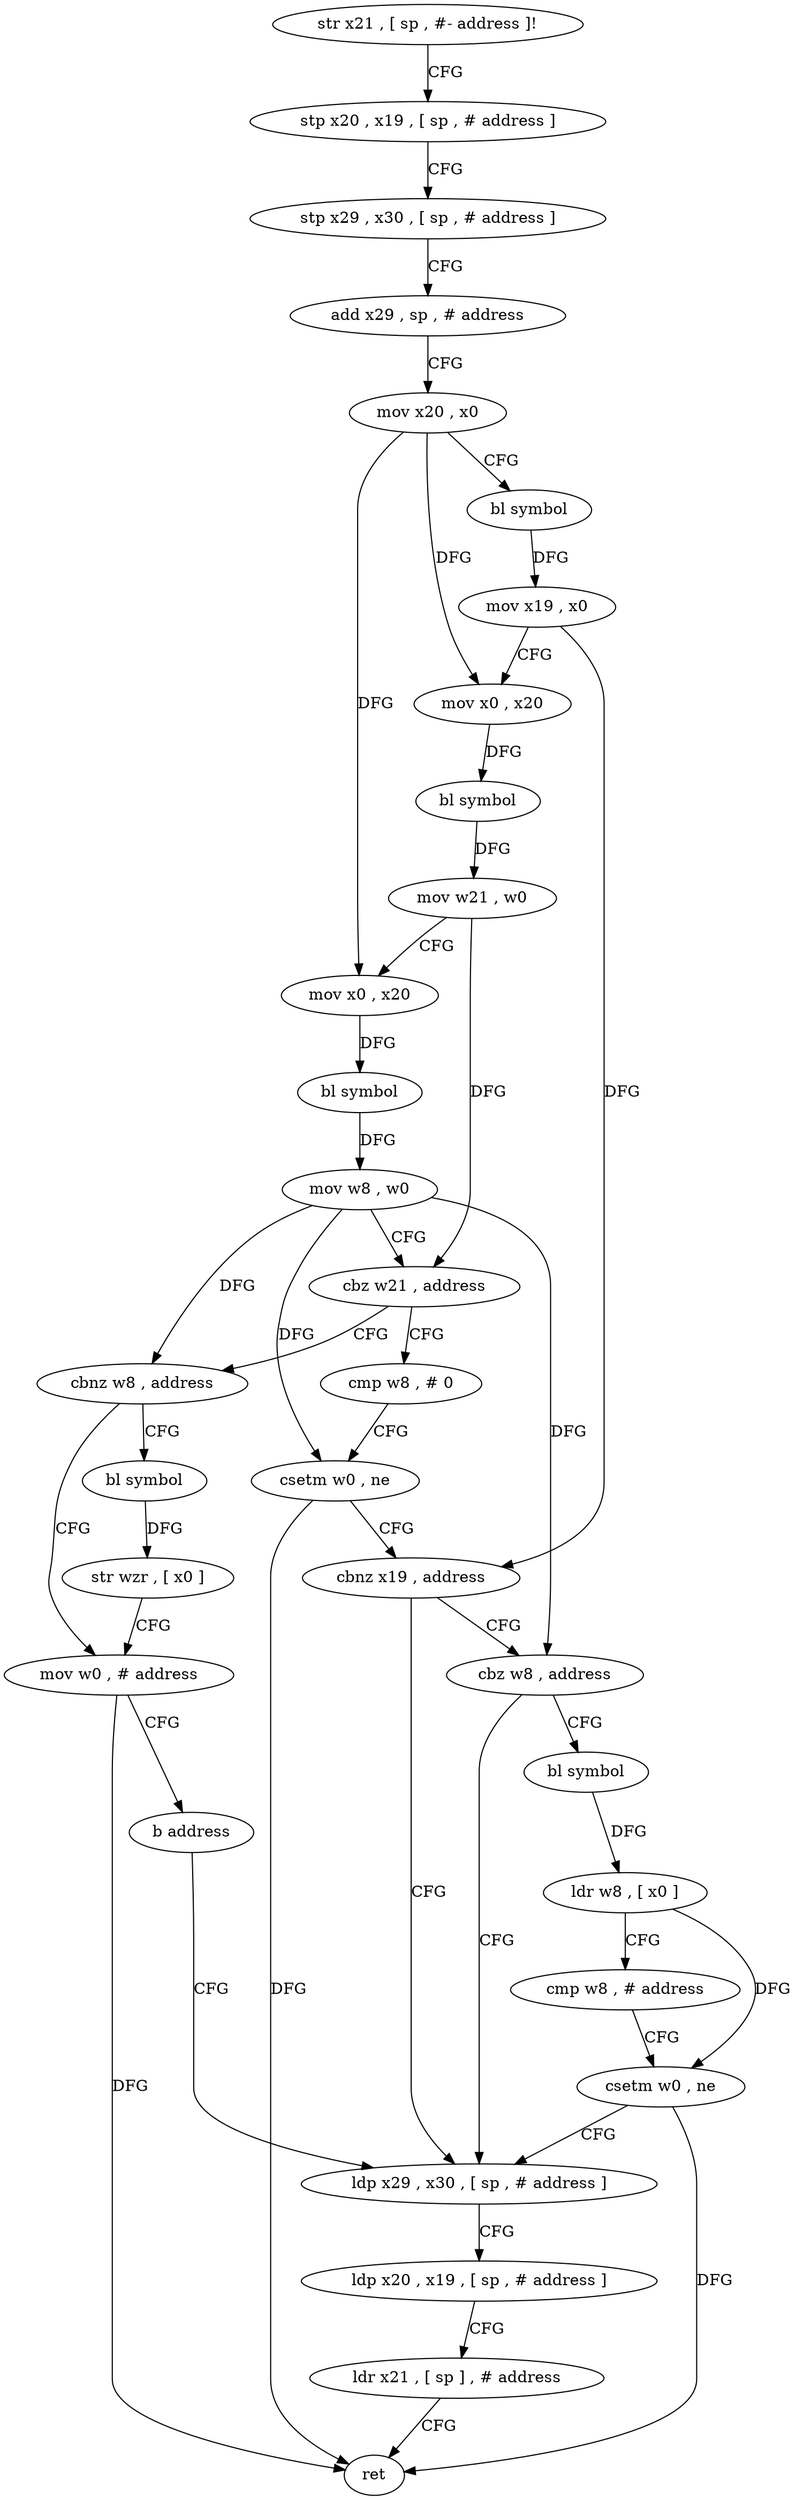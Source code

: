 digraph "func" {
"4217144" [label = "str x21 , [ sp , #- address ]!" ]
"4217148" [label = "stp x20 , x19 , [ sp , # address ]" ]
"4217152" [label = "stp x29 , x30 , [ sp , # address ]" ]
"4217156" [label = "add x29 , sp , # address" ]
"4217160" [label = "mov x20 , x0" ]
"4217164" [label = "bl symbol" ]
"4217168" [label = "mov x19 , x0" ]
"4217172" [label = "mov x0 , x20" ]
"4217176" [label = "bl symbol" ]
"4217180" [label = "mov w21 , w0" ]
"4217184" [label = "mov x0 , x20" ]
"4217188" [label = "bl symbol" ]
"4217192" [label = "mov w8 , w0" ]
"4217196" [label = "cbz w21 , address" ]
"4217220" [label = "cmp w8 , # 0" ]
"4217200" [label = "cbnz w8 , address" ]
"4217224" [label = "csetm w0 , ne" ]
"4217228" [label = "cbnz x19 , address" ]
"4217252" [label = "ldp x29 , x30 , [ sp , # address ]" ]
"4217232" [label = "cbz w8 , address" ]
"4217212" [label = "mov w0 , # address" ]
"4217204" [label = "bl symbol" ]
"4217256" [label = "ldp x20 , x19 , [ sp , # address ]" ]
"4217260" [label = "ldr x21 , [ sp ] , # address" ]
"4217264" [label = "ret" ]
"4217236" [label = "bl symbol" ]
"4217216" [label = "b address" ]
"4217208" [label = "str wzr , [ x0 ]" ]
"4217240" [label = "ldr w8 , [ x0 ]" ]
"4217244" [label = "cmp w8 , # address" ]
"4217248" [label = "csetm w0 , ne" ]
"4217144" -> "4217148" [ label = "CFG" ]
"4217148" -> "4217152" [ label = "CFG" ]
"4217152" -> "4217156" [ label = "CFG" ]
"4217156" -> "4217160" [ label = "CFG" ]
"4217160" -> "4217164" [ label = "CFG" ]
"4217160" -> "4217172" [ label = "DFG" ]
"4217160" -> "4217184" [ label = "DFG" ]
"4217164" -> "4217168" [ label = "DFG" ]
"4217168" -> "4217172" [ label = "CFG" ]
"4217168" -> "4217228" [ label = "DFG" ]
"4217172" -> "4217176" [ label = "DFG" ]
"4217176" -> "4217180" [ label = "DFG" ]
"4217180" -> "4217184" [ label = "CFG" ]
"4217180" -> "4217196" [ label = "DFG" ]
"4217184" -> "4217188" [ label = "DFG" ]
"4217188" -> "4217192" [ label = "DFG" ]
"4217192" -> "4217196" [ label = "CFG" ]
"4217192" -> "4217224" [ label = "DFG" ]
"4217192" -> "4217200" [ label = "DFG" ]
"4217192" -> "4217232" [ label = "DFG" ]
"4217196" -> "4217220" [ label = "CFG" ]
"4217196" -> "4217200" [ label = "CFG" ]
"4217220" -> "4217224" [ label = "CFG" ]
"4217200" -> "4217212" [ label = "CFG" ]
"4217200" -> "4217204" [ label = "CFG" ]
"4217224" -> "4217228" [ label = "CFG" ]
"4217224" -> "4217264" [ label = "DFG" ]
"4217228" -> "4217252" [ label = "CFG" ]
"4217228" -> "4217232" [ label = "CFG" ]
"4217252" -> "4217256" [ label = "CFG" ]
"4217232" -> "4217252" [ label = "CFG" ]
"4217232" -> "4217236" [ label = "CFG" ]
"4217212" -> "4217216" [ label = "CFG" ]
"4217212" -> "4217264" [ label = "DFG" ]
"4217204" -> "4217208" [ label = "DFG" ]
"4217256" -> "4217260" [ label = "CFG" ]
"4217260" -> "4217264" [ label = "CFG" ]
"4217236" -> "4217240" [ label = "DFG" ]
"4217216" -> "4217252" [ label = "CFG" ]
"4217208" -> "4217212" [ label = "CFG" ]
"4217240" -> "4217244" [ label = "CFG" ]
"4217240" -> "4217248" [ label = "DFG" ]
"4217244" -> "4217248" [ label = "CFG" ]
"4217248" -> "4217252" [ label = "CFG" ]
"4217248" -> "4217264" [ label = "DFG" ]
}
